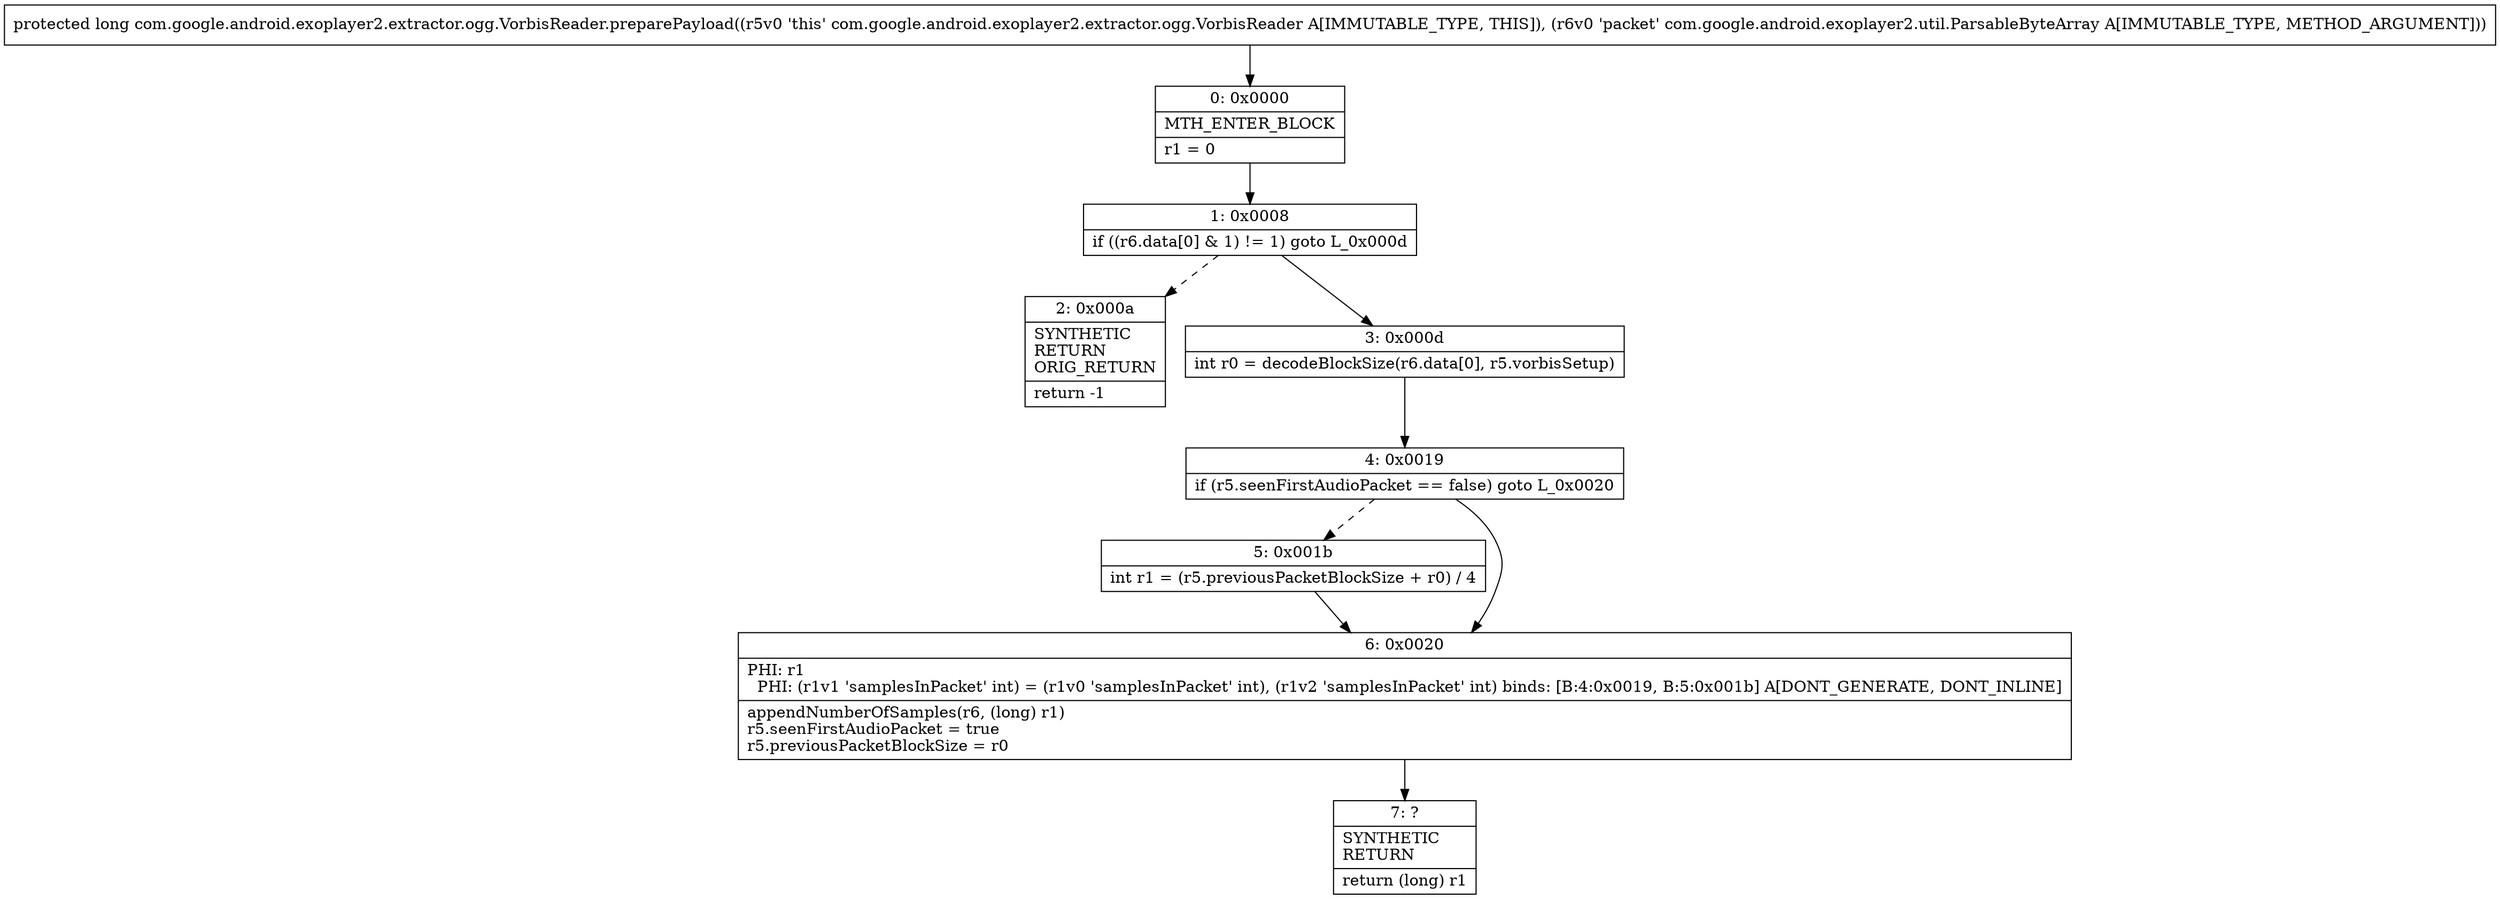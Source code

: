 digraph "CFG forcom.google.android.exoplayer2.extractor.ogg.VorbisReader.preparePayload(Lcom\/google\/android\/exoplayer2\/util\/ParsableByteArray;)J" {
Node_0 [shape=record,label="{0\:\ 0x0000|MTH_ENTER_BLOCK\l|r1 = 0\l}"];
Node_1 [shape=record,label="{1\:\ 0x0008|if ((r6.data[0] & 1) != 1) goto L_0x000d\l}"];
Node_2 [shape=record,label="{2\:\ 0x000a|SYNTHETIC\lRETURN\lORIG_RETURN\l|return \-1\l}"];
Node_3 [shape=record,label="{3\:\ 0x000d|int r0 = decodeBlockSize(r6.data[0], r5.vorbisSetup)\l}"];
Node_4 [shape=record,label="{4\:\ 0x0019|if (r5.seenFirstAudioPacket == false) goto L_0x0020\l}"];
Node_5 [shape=record,label="{5\:\ 0x001b|int r1 = (r5.previousPacketBlockSize + r0) \/ 4\l}"];
Node_6 [shape=record,label="{6\:\ 0x0020|PHI: r1 \l  PHI: (r1v1 'samplesInPacket' int) = (r1v0 'samplesInPacket' int), (r1v2 'samplesInPacket' int) binds: [B:4:0x0019, B:5:0x001b] A[DONT_GENERATE, DONT_INLINE]\l|appendNumberOfSamples(r6, (long) r1)\lr5.seenFirstAudioPacket = true\lr5.previousPacketBlockSize = r0\l}"];
Node_7 [shape=record,label="{7\:\ ?|SYNTHETIC\lRETURN\l|return (long) r1\l}"];
MethodNode[shape=record,label="{protected long com.google.android.exoplayer2.extractor.ogg.VorbisReader.preparePayload((r5v0 'this' com.google.android.exoplayer2.extractor.ogg.VorbisReader A[IMMUTABLE_TYPE, THIS]), (r6v0 'packet' com.google.android.exoplayer2.util.ParsableByteArray A[IMMUTABLE_TYPE, METHOD_ARGUMENT])) }"];
MethodNode -> Node_0;
Node_0 -> Node_1;
Node_1 -> Node_2[style=dashed];
Node_1 -> Node_3;
Node_3 -> Node_4;
Node_4 -> Node_5[style=dashed];
Node_4 -> Node_6;
Node_5 -> Node_6;
Node_6 -> Node_7;
}

